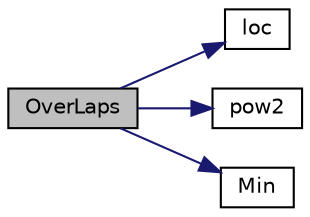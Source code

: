 digraph "OverLaps"
{
  edge [fontname="Helvetica",fontsize="10",labelfontname="Helvetica",labelfontsize="10"];
  node [fontname="Helvetica",fontsize="10",shape=record];
  rankdir="LR";
  Node1 [label="OverLaps",height=0.2,width=0.4,color="black", fillcolor="grey75", style="filled", fontcolor="black"];
  Node1 -> Node2 [color="midnightblue",fontsize="10",style="solid",fontname="Helvetica"];
  Node2 [label="loc",height=0.2,width=0.4,color="black", fillcolor="white", style="filled",URL="$bur__brn_8c.html#a3c8b7f0fcc184328ecbdff756e8bb21a"];
  Node1 -> Node3 [color="midnightblue",fontsize="10",style="solid",fontname="Helvetica"];
  Node3 [label="pow2",height=0.2,width=0.4,color="black", fillcolor="white", style="filled",URL="$bur__brn_8c.html#af1264880bf4b0941f3855bd7d5cbf1aa"];
  Node1 -> Node4 [color="midnightblue",fontsize="10",style="solid",fontname="Helvetica"];
  Node4 [label="Min",height=0.2,width=0.4,color="black", fillcolor="white", style="filled",URL="$bur__brn_8c.html#a0e70cfda35b505c318014730ce6ec883"];
}
